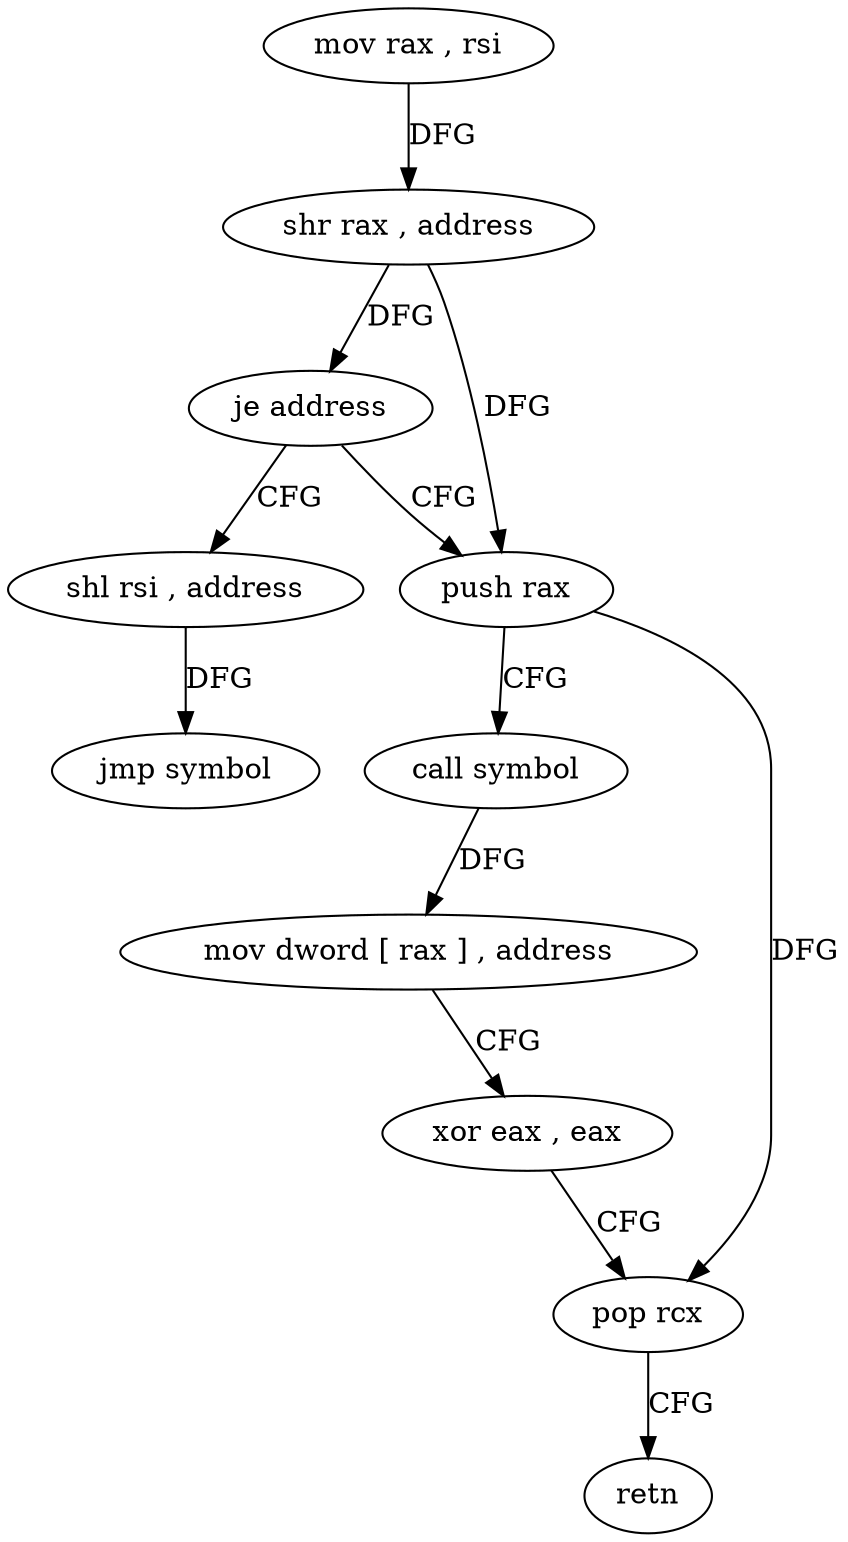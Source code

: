 digraph "func" {
"4215664" [label = "mov rax , rsi" ]
"4215667" [label = "shr rax , address" ]
"4215671" [label = "je address" ]
"4215689" [label = "shl rsi , address" ]
"4215673" [label = "push rax" ]
"4215693" [label = "jmp symbol" ]
"4215674" [label = "call symbol" ]
"4215679" [label = "mov dword [ rax ] , address" ]
"4215685" [label = "xor eax , eax" ]
"4215687" [label = "pop rcx" ]
"4215688" [label = "retn" ]
"4215664" -> "4215667" [ label = "DFG" ]
"4215667" -> "4215671" [ label = "DFG" ]
"4215667" -> "4215673" [ label = "DFG" ]
"4215671" -> "4215689" [ label = "CFG" ]
"4215671" -> "4215673" [ label = "CFG" ]
"4215689" -> "4215693" [ label = "DFG" ]
"4215673" -> "4215674" [ label = "CFG" ]
"4215673" -> "4215687" [ label = "DFG" ]
"4215674" -> "4215679" [ label = "DFG" ]
"4215679" -> "4215685" [ label = "CFG" ]
"4215685" -> "4215687" [ label = "CFG" ]
"4215687" -> "4215688" [ label = "CFG" ]
}
